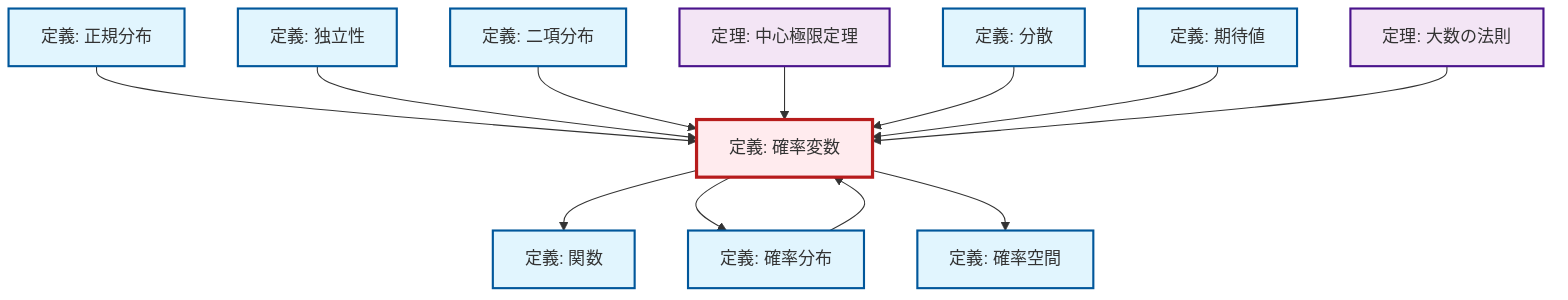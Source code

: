 graph TD
    classDef definition fill:#e1f5fe,stroke:#01579b,stroke-width:2px
    classDef theorem fill:#f3e5f5,stroke:#4a148c,stroke-width:2px
    classDef axiom fill:#fff3e0,stroke:#e65100,stroke-width:2px
    classDef example fill:#e8f5e9,stroke:#1b5e20,stroke-width:2px
    classDef current fill:#ffebee,stroke:#b71c1c,stroke-width:3px
    def-independence["定義: 独立性"]:::definition
    thm-law-of-large-numbers["定理: 大数の法則"]:::theorem
    def-variance["定義: 分散"]:::definition
    thm-central-limit["定理: 中心極限定理"]:::theorem
    def-binomial-distribution["定義: 二項分布"]:::definition
    def-random-variable["定義: 確率変数"]:::definition
    def-function["定義: 関数"]:::definition
    def-normal-distribution["定義: 正規分布"]:::definition
    def-probability-space["定義: 確率空間"]:::definition
    def-expectation["定義: 期待値"]:::definition
    def-probability-distribution["定義: 確率分布"]:::definition
    def-normal-distribution --> def-random-variable
    def-independence --> def-random-variable
    def-random-variable --> def-function
    def-binomial-distribution --> def-random-variable
    thm-central-limit --> def-random-variable
    def-variance --> def-random-variable
    def-random-variable --> def-probability-distribution
    def-probability-distribution --> def-random-variable
    def-expectation --> def-random-variable
    def-random-variable --> def-probability-space
    thm-law-of-large-numbers --> def-random-variable
    class def-random-variable current